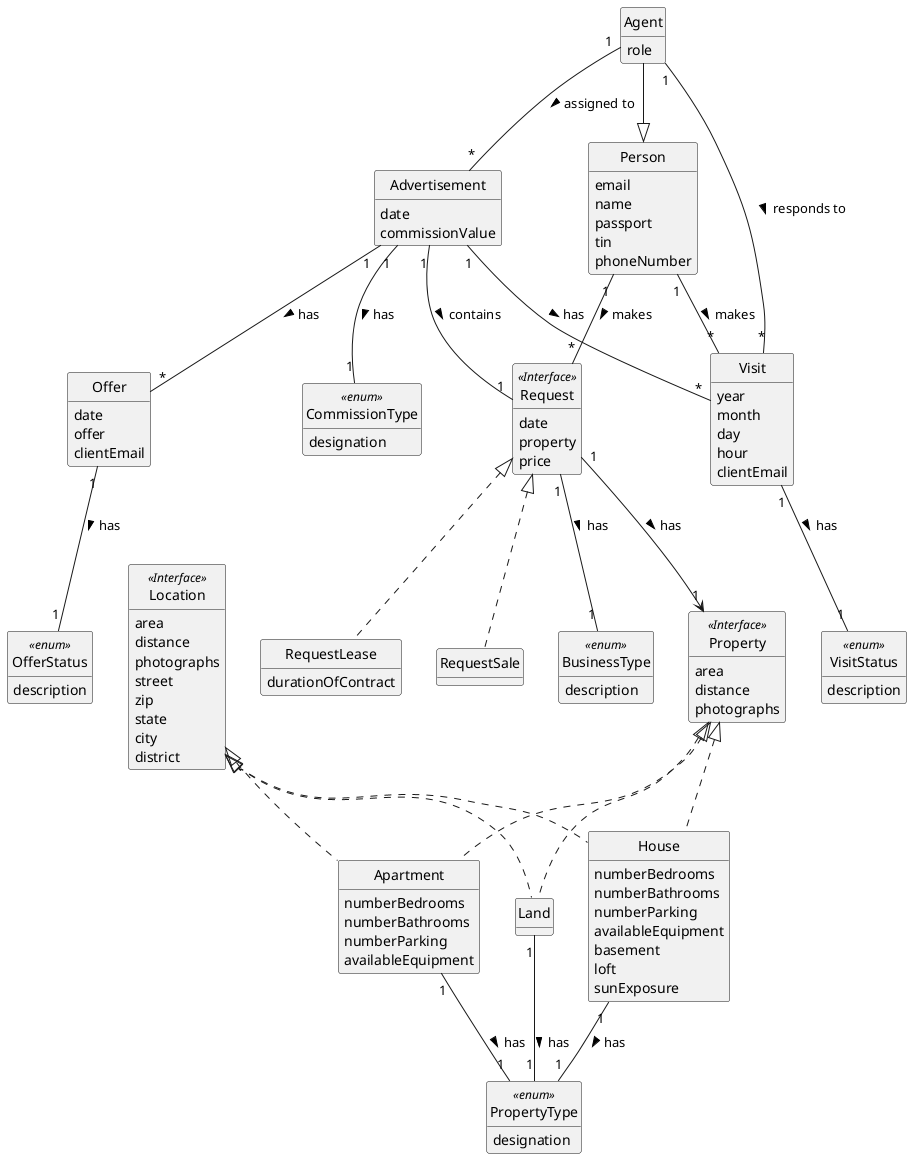 @startuml Domain Model - List Property Request
skinparam monochrome true
skinparam packageStyle rectangle
skinparam shadowing false

skinparam classAttributeIconSize 0

hide circle
hide methods

class "Agent" as Employee

class Person {
	email
	name
	passport
	tin
	phoneNumber
}

class Employee {
	role
}

class Advertisement {
    date
    commissionValue
}

class CommissionType <<enum>> {
    designation
}

class PropertyType <<enum>> {
    designation
}

class Property <<Interface>> {
    area
    distance
    photographs
}

class Location <<Interface>> {
    area
    distance
    photographs
    street
    zip
    state
    city
    district
}

class Land {
}

class Apartment {
    numberBedrooms
    numberBathrooms
    numberParking
    availableEquipment
}

class House {
    numberBedrooms
    numberBathrooms
    numberParking
    availableEquipment
    basement
    loft
    sunExposure
}

class BusinessType <<enum>> {
    description
}

class Request <<Interface>> {
	date
	property
	price
}

class RequestLease {
	durationOfContract
}

class RequestSale {
}

class Visit {
    year
    month
    day
    hour
    clientEmail
}

class VisitStatus <<enum>> {
    description
}

class Offer {
    date
    offer
    clientEmail
}

class OfferStatus <<enum>> {
    description
}


Employee --|> Person 

Advertisement "1" -- "1" Request : contains >
Advertisement "1" -- "1" CommissionType : has >
Advertisement "1" -- "*" Visit : has >
Advertisement "1" -- "*" Offer : has >

Visit "1" -- "1" VisitStatus : has >
Offer "1" -- "1" OfferStatus : has >

Request "1" -- "1" BusinessType : has >
Request "1" --> "1" Property : has >

Land "1" -- "1" PropertyType : has >
Apartment "1" -- "1" PropertyType : has >
House "1" -- "1" PropertyType : has >

Request <|.. RequestLease
Request <|.. RequestSale

Property <|.. Land
Property <|.. Apartment
Property <|.. House

Location <|.. Land
Location <|.. Apartment
Location <|.. House

Employee "1" -- "*" Advertisement : assigned to >
Employee "1" -- "*" Visit : responds to >

' TODO: perguntar ao certo quanto a estes
Person "1" -- "*" Visit : makes >
Person "1" -- "*" Request : makes >

@enduml
